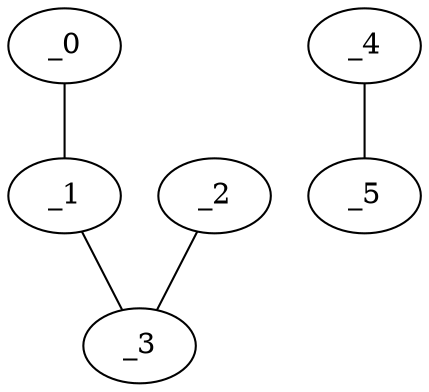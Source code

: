 graph HP1_0136 {
	_0	 [x="1.39517",
		y="2.33397"];
	_1	 [x="1.29771",
		y="0.259083"];
	_0 -- _1;
	_3	 [x="2.34704",
		y="2.53967"];
	_1 -- _3;
	_2	 [x="2.62481",
		y="0.84352"];
	_2 -- _3;
	_4	 [x="0.790521",
		y="1.66779"];
	_5	 [x="2.38848",
		y="2.03232"];
	_4 -- _5;
}
